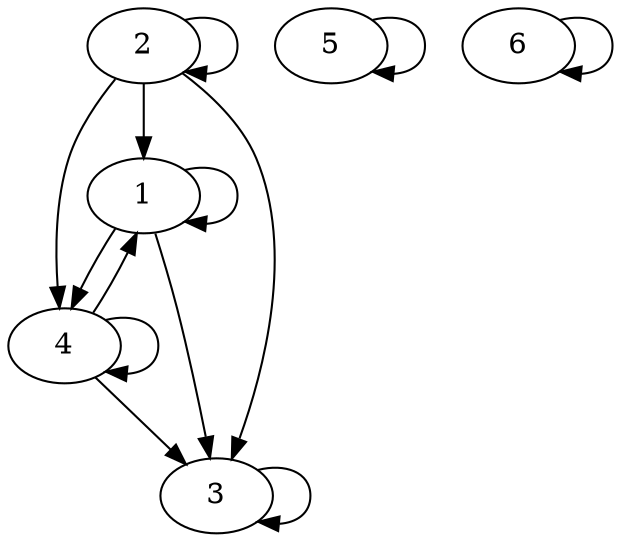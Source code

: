 digraph  graphviz_dot {
1->1;
2->1;
4->1;

2->2;

3->3;
1->3;
2->3;
4->3;

4->4;
1->4;
2->4;

5->5;

6->6;

}
